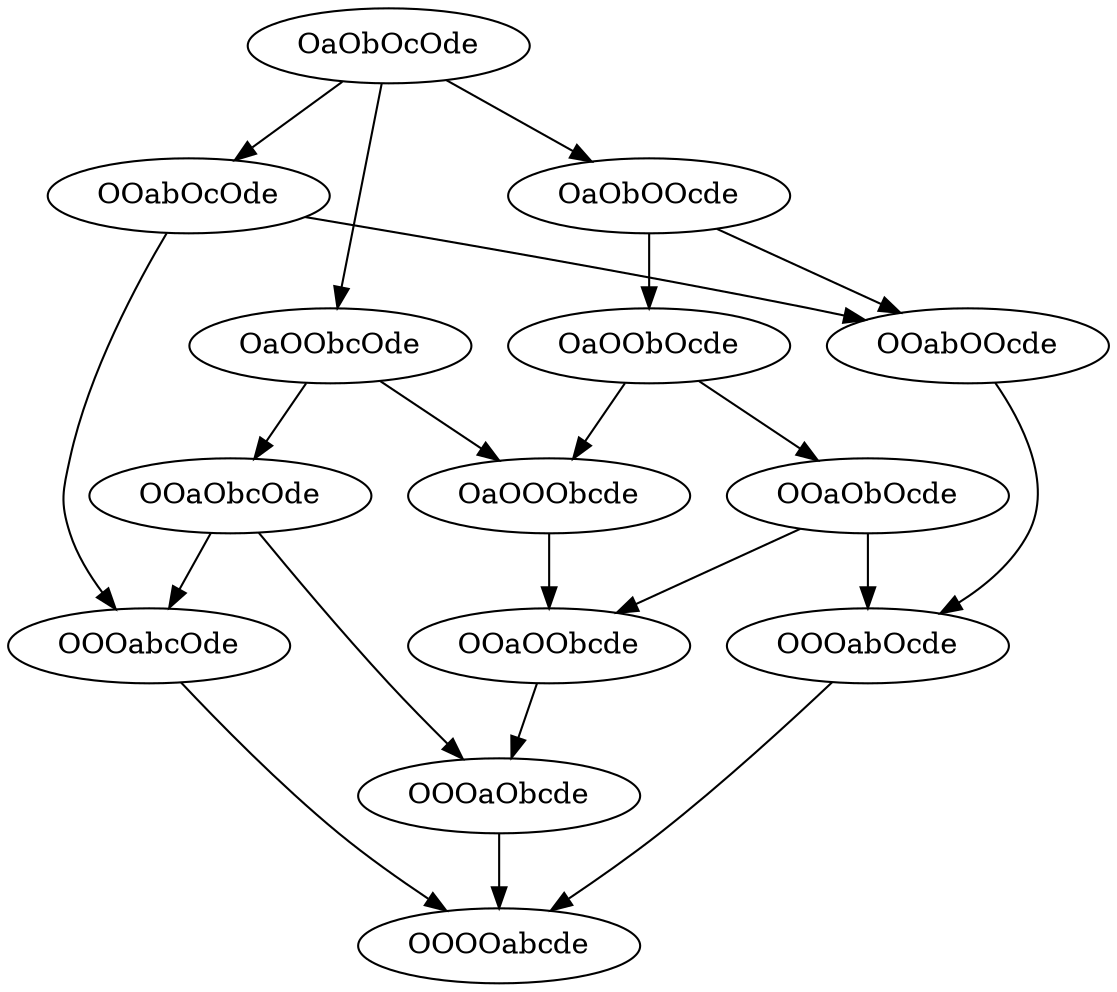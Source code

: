 digraph tamari {
OOabOcOde -> OOOabcOde;
OOaOObcde -> OOOaObcde;
OaOOObcde -> OOaOObcde;
OaOObcOde -> OaOOObcde;
OOOabOcde -> OOOOabcde;
OaObOcOde -> OaOObcOde;
OOaObcOde -> OOOabcOde;
OaOObcOde -> OOaObcOde;
OOabOOcde -> OOOabOcde;
OaObOcOde -> OOabOcOde;
OaOObOcde -> OaOOObcde;
OOaObOcde -> OOOabOcde;
OOOaObcde -> OOOOabcde;
OaObOOcde -> OaOObOcde;
OaOObOcde -> OOaObOcde;
OaObOcOde -> OaObOOcde;
OaObOOcde -> OOabOOcde;
OOaObOcde -> OOaOObcde;
OOOabcOde -> OOOOabcde;
OOaObcOde -> OOOaObcde;
OOabOcOde -> OOabOOcde;
}
